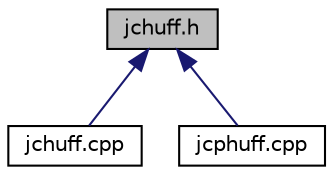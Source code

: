 digraph "jchuff.h"
{
 // INTERACTIVE_SVG=YES
  edge [fontname="Helvetica",fontsize="10",labelfontname="Helvetica",labelfontsize="10"];
  node [fontname="Helvetica",fontsize="10",shape=record];
  Node1 [label="jchuff.h",height=0.2,width=0.4,color="black", fillcolor="grey75", style="filled", fontcolor="black"];
  Node1 -> Node2 [dir="back",color="midnightblue",fontsize="10",style="solid",fontname="Helvetica"];
  Node2 [label="jchuff.cpp",height=0.2,width=0.4,color="black", fillcolor="white", style="filled",URL="$jchuff_8cpp.html"];
  Node1 -> Node3 [dir="back",color="midnightblue",fontsize="10",style="solid",fontname="Helvetica"];
  Node3 [label="jcphuff.cpp",height=0.2,width=0.4,color="black", fillcolor="white", style="filled",URL="$jcphuff_8cpp.html"];
}
